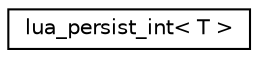 digraph "Graphical Class Hierarchy"
{
 // LATEX_PDF_SIZE
  edge [fontname="Helvetica",fontsize="10",labelfontname="Helvetica",labelfontsize="10"];
  node [fontname="Helvetica",fontsize="10",shape=record];
  rankdir="LR";
  Node0 [label="lua_persist_int\< T \>",height=0.2,width=0.4,color="black", fillcolor="white", style="filled",URL="$structlua__persist__int.html",tooltip=" "];
}
